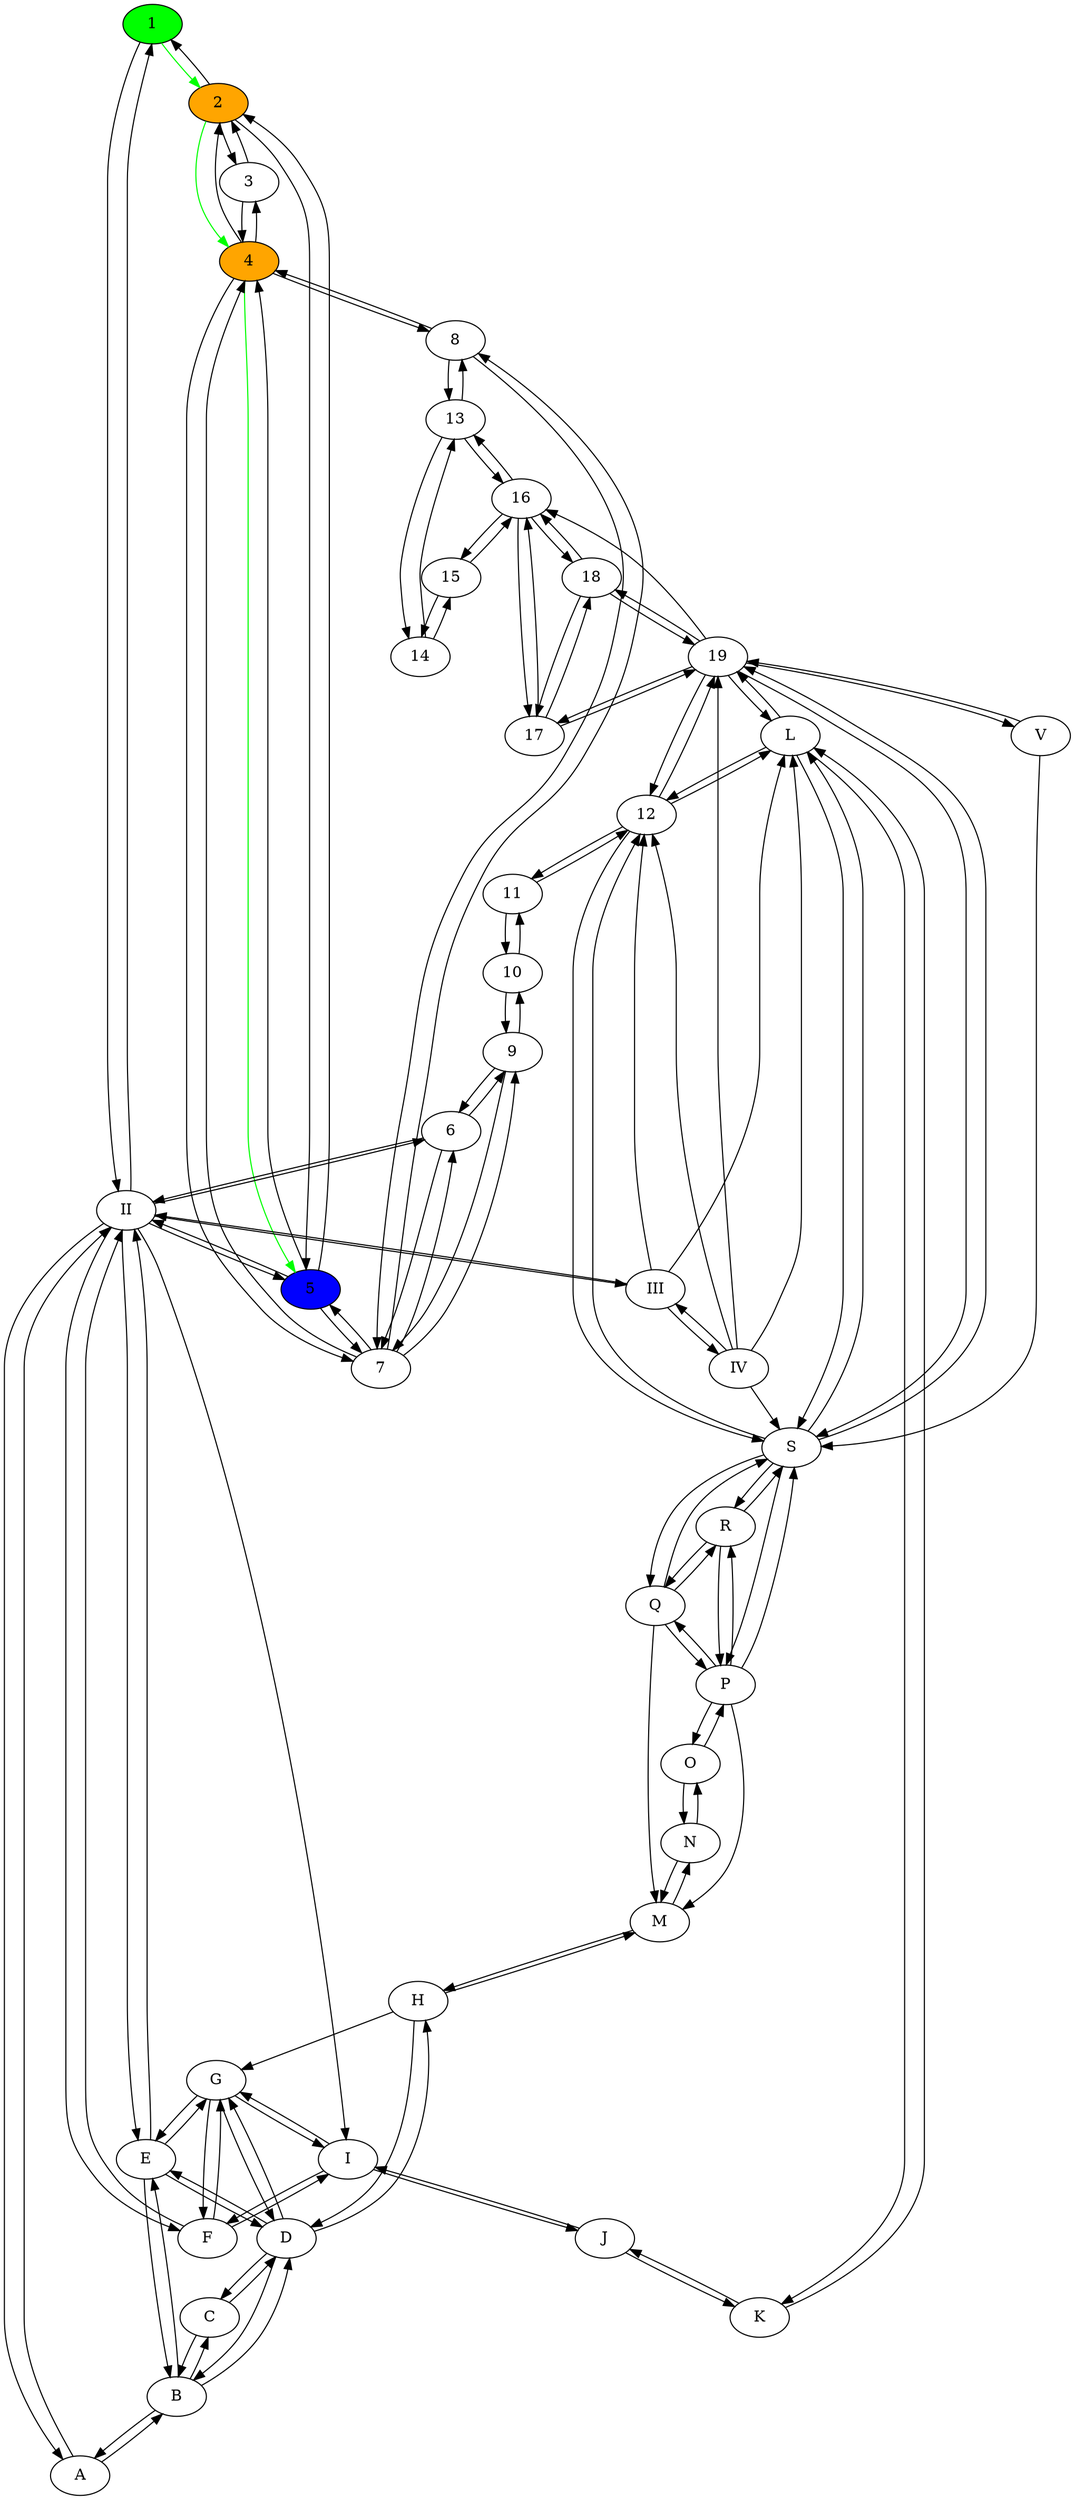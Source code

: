 digraph G {1[fillcolor=green, style=filled]
2[fillcolor=orange, style=filled]
4[fillcolor=orange, style=filled]
5[fillcolor=blue, style=filled]
I -> F[color=black]
I -> G[color=black]
I -> J[color=black]
II -> I[color=black]
II -> 1[color=black]
II -> 5[color=black]
II -> 6[color=black]
II -> A[color=black]
II -> E[color=black]
II -> F[color=black]
II -> III[color=black]
III -> II[color=black]
III -> IV[color=black]
III -> L[color=black]
III -> 12[color=black]
IV -> III[color=black]
IV -> L[color=black]
IV -> 12[color=black]
IV -> S[color=black]
IV -> 19[color=black]
V -> S[color=black]
V -> 19[color=black]
1 -> 2[color=green]
1 -> II[color=black]
2 -> 1[color=black]
2 -> 3[color=black]
2 -> 4[color=green]
2 -> 5[color=black]
3 -> 2[color=black]
3 -> 4[color=black]
4 -> 2[color=black]
4 -> 3[color=black]
4 -> 5[color=green]
4 -> 7[color=black]
4 -> 8[color=black]
5 -> 2[color=black]
5 -> 4[color=black]
5 -> 7[color=black]
5 -> II[color=black]
6 -> 7[color=black]
6 -> 9[color=black]
6 -> II[color=black]
7 -> 4[color=black]
7 -> 5[color=black]
7 -> 6[color=black]
7 -> 8[color=black]
7 -> 9[color=black]
8 -> 4[color=black]
8 -> 7[color=black]
8 -> 13[color=black]
9 -> 6[color=black]
9 -> 7[color=black]
9 -> 10[color=black]
10 -> 9[color=black]
10 -> 11[color=black]
11 -> 10[color=black]
11 -> 12[color=black]
12 -> 11[color=black]
12 -> 19[color=black]
12 -> L[color=black]
12 -> S[color=black]
13 -> 8[color=black]
13 -> 14[color=black]
13 -> 16[color=black]
14 -> 13[color=black]
14 -> 15[color=black]
15 -> 14[color=black]
15 -> 16[color=black]
16 -> 13[color=black]
16 -> 15[color=black]
16 -> 17[color=black]
16 -> 18[color=black]
17 -> 16[color=black]
17 -> 18[color=black]
17 -> 19[color=black]
18 -> 16[color=black]
18 -> 17[color=black]
18 -> 19[color=black]
19 -> 12[color=black]
19 -> 16[color=black]
19 -> 17[color=black]
19 -> 18[color=black]
19 -> S[color=black]
19 -> L[color=black]
19 -> V[color=black]
A -> B[color=black]
A -> II[color=black]
B -> A[color=black]
B -> C[color=black]
B -> D[color=black]
B -> E[color=black]
C -> B[color=black]
C -> D[color=black]
D -> B[color=black]
D -> C[color=black]
D -> E[color=black]
D -> G[color=black]
D -> H[color=black]
E -> B[color=black]
E -> D[color=black]
E -> G[color=black]
E -> II[color=black]
F -> G[color=black]
F -> I[color=black]
F -> II[color=black]
G -> D[color=black]
G -> E[color=black]
G -> F[color=black]
G -> I[color=black]
H -> D[color=black]
H -> G[color=black]
H -> M[color=black]
J -> I[color=black]
J -> K[color=black]
K -> J[color=black]
K -> L[color=black]
L -> K[color=black]
L -> 12[color=black]
L -> 19[color=black]
L -> S[color=black]
M -> H[color=black]
M -> N[color=black]
N -> M[color=black]
N -> O[color=black]
O -> N[color=black]
O -> P[color=black]
P -> M[color=black]
P -> O[color=black]
P -> Q[color=black]
P -> R[color=black]
P -> S[color=black]
Q -> M[color=black]
Q -> P[color=black]
Q -> R[color=black]
Q -> S[color=black]
R -> P[color=black]
R -> Q[color=black]
R -> S[color=black]
S -> P[color=black]
S -> Q[color=black]
S -> R[color=black]
S -> L[color=black]
S -> 12[color=black]
S -> 19[color=black]
}